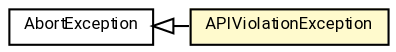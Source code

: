 #!/usr/local/bin/dot
#
# Class diagram 
# Generated by UMLGraph version R5_7_2-60-g0e99a6 (http://www.spinellis.gr/umlgraph/)
#

digraph G {
	graph [fontnames="svg"]
	edge [fontname="Roboto",fontsize=7,labelfontname="Roboto",labelfontsize=7,color="black"];
	node [fontname="Roboto",fontcolor="black",fontsize=8,shape=plaintext,margin=0,width=0,height=0];
	nodesep=0.15;
	ranksep=0.25;
	rankdir=LR;
	// de.lmu.ifi.dbs.elki.utilities.exceptions.APIViolationException
	c864504 [label=<<table title="de.lmu.ifi.dbs.elki.utilities.exceptions.APIViolationException" border="0" cellborder="1" cellspacing="0" cellpadding="2" bgcolor="lemonChiffon" href="APIViolationException.html" target="_parent">
		<tr><td><table border="0" cellspacing="0" cellpadding="1">
		<tr><td align="center" balign="center"> <font face="Roboto">APIViolationException</font> </td></tr>
		</table></td></tr>
		</table>>, URL="APIViolationException.html"];
	// de.lmu.ifi.dbs.elki.utilities.exceptions.AbortException
	c864508 [label=<<table title="de.lmu.ifi.dbs.elki.utilities.exceptions.AbortException" border="0" cellborder="1" cellspacing="0" cellpadding="2" href="AbortException.html" target="_parent">
		<tr><td><table border="0" cellspacing="0" cellpadding="1">
		<tr><td align="center" balign="center"> <font face="Roboto">AbortException</font> </td></tr>
		</table></td></tr>
		</table>>, URL="AbortException.html"];
	// de.lmu.ifi.dbs.elki.utilities.exceptions.APIViolationException extends de.lmu.ifi.dbs.elki.utilities.exceptions.AbortException
	c864508 -> c864504 [arrowtail=empty,dir=back,weight=10];
}

